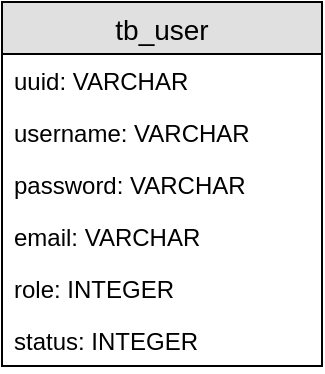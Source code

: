 <mxfile version="12.9.3" type="device"><diagram id="C8WWt7lxC6rg3ET2nt7u" name="Page-1"><mxGraphModel dx="1024" dy="592" grid="1" gridSize="10" guides="1" tooltips="1" connect="1" arrows="1" fold="1" page="1" pageScale="1" pageWidth="827" pageHeight="1169" math="0" shadow="0"><root><mxCell id="0"/><mxCell id="1" parent="0"/><mxCell id="otWUMyRGM5ij2kG0Jban-1" value="tb_user" style="swimlane;fontStyle=0;childLayout=stackLayout;horizontal=1;startSize=26;fillColor=#e0e0e0;horizontalStack=0;resizeParent=1;resizeParentMax=0;resizeLast=0;collapsible=1;marginBottom=0;swimlaneFillColor=#ffffff;align=center;fontSize=14;" parent="1" vertex="1"><mxGeometry x="120" y="40" width="160" height="182" as="geometry"/></mxCell><mxCell id="otWUMyRGM5ij2kG0Jban-2" value="uuid: VARCHAR" style="text;strokeColor=none;fillColor=none;spacingLeft=4;spacingRight=4;overflow=hidden;rotatable=0;points=[[0,0.5],[1,0.5]];portConstraint=eastwest;fontSize=12;" parent="otWUMyRGM5ij2kG0Jban-1" vertex="1"><mxGeometry y="26" width="160" height="26" as="geometry"/></mxCell><mxCell id="otWUMyRGM5ij2kG0Jban-3" value="username: VARCHAR" style="text;strokeColor=none;fillColor=none;spacingLeft=4;spacingRight=4;overflow=hidden;rotatable=0;points=[[0,0.5],[1,0.5]];portConstraint=eastwest;fontSize=12;" parent="otWUMyRGM5ij2kG0Jban-1" vertex="1"><mxGeometry y="52" width="160" height="26" as="geometry"/></mxCell><mxCell id="otWUMyRGM5ij2kG0Jban-4" value="password: VARCHAR" style="text;strokeColor=none;fillColor=none;spacingLeft=4;spacingRight=4;overflow=hidden;rotatable=0;points=[[0,0.5],[1,0.5]];portConstraint=eastwest;fontSize=12;" parent="otWUMyRGM5ij2kG0Jban-1" vertex="1"><mxGeometry y="78" width="160" height="26" as="geometry"/></mxCell><mxCell id="otWUMyRGM5ij2kG0Jban-13" value="email: VARCHAR" style="text;strokeColor=none;fillColor=none;spacingLeft=4;spacingRight=4;overflow=hidden;rotatable=0;points=[[0,0.5],[1,0.5]];portConstraint=eastwest;fontSize=12;" parent="otWUMyRGM5ij2kG0Jban-1" vertex="1"><mxGeometry y="104" width="160" height="26" as="geometry"/></mxCell><mxCell id="otWUMyRGM5ij2kG0Jban-14" value="role: INTEGER" style="text;strokeColor=none;fillColor=none;spacingLeft=4;spacingRight=4;overflow=hidden;rotatable=0;points=[[0,0.5],[1,0.5]];portConstraint=eastwest;fontSize=12;" parent="otWUMyRGM5ij2kG0Jban-1" vertex="1"><mxGeometry y="130" width="160" height="26" as="geometry"/></mxCell><mxCell id="otWUMyRGM5ij2kG0Jban-15" value="status: INTEGER" style="text;strokeColor=none;fillColor=none;spacingLeft=4;spacingRight=4;overflow=hidden;rotatable=0;points=[[0,0.5],[1,0.5]];portConstraint=eastwest;fontSize=12;" parent="otWUMyRGM5ij2kG0Jban-1" vertex="1"><mxGeometry y="156" width="160" height="26" as="geometry"/></mxCell></root></mxGraphModel></diagram></mxfile>